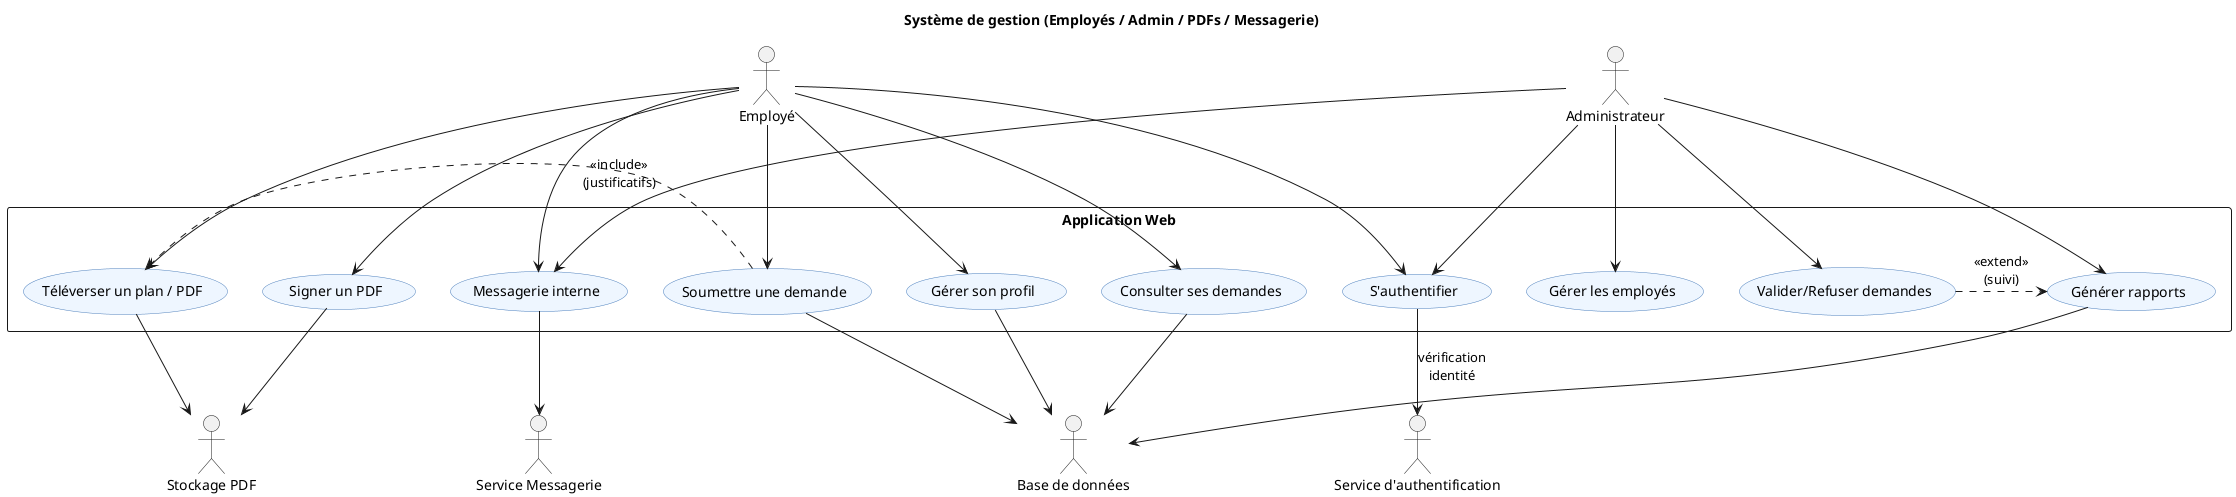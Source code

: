 @startuml
title Système de gestion (Employés / Admin / PDFs / Messagerie)

skinparam usecase {
  BackgroundColor #EEF6FF
  BorderColor #4F81BD
}
skinparam packageStyle rect

actor "Employé" as Employee
actor "Administrateur" as Admin
actor "Service d'authentification" as Auth
actor "Stockage PDF" as PdfStore
actor "Base de données" as DB
actor "Service Messagerie" as Msg

rectangle "Application Web" as App {
  usecase "S'authentifier" as UC_Login
  usecase "Gérer son profil" as UC_Profile
  usecase "Soumettre une demande" as UC_RequestCreate
  usecase "Consulter ses demandes" as UC_RequestList
  usecase "Téléverser un plan / PDF" as UC_Upload
  usecase "Signer un PDF" as UC_Sign
  usecase "Messagerie interne" as UC_Chat

  usecase "Gérer les employés" as UC_AdminUsers
  usecase "Valider/Refuser demandes" as UC_Approve
  usecase "Générer rapports" as UC_Reports
}

Employee --> UC_Login
Employee --> UC_Profile
Employee --> UC_RequestCreate
Employee --> UC_RequestList
Employee --> UC_Upload
Employee --> UC_Sign
Employee --> UC_Chat

Admin --> UC_Login
Admin --> UC_AdminUsers
Admin --> UC_Approve
Admin --> UC_Reports
Admin --> UC_Chat

UC_Login --> Auth : vérification\nidentité
UC_Profile --> DB
UC_RequestCreate --> DB
UC_RequestList --> DB
UC_Upload --> PdfStore
UC_Sign --> PdfStore
UC_Reports --> DB
UC_Chat --> Msg

UC_RequestCreate .> UC_Upload : <<include>>\n(justificatifs)
UC_Approve .> UC_Reports : <<extend>>\n(suivi)

@enduml
